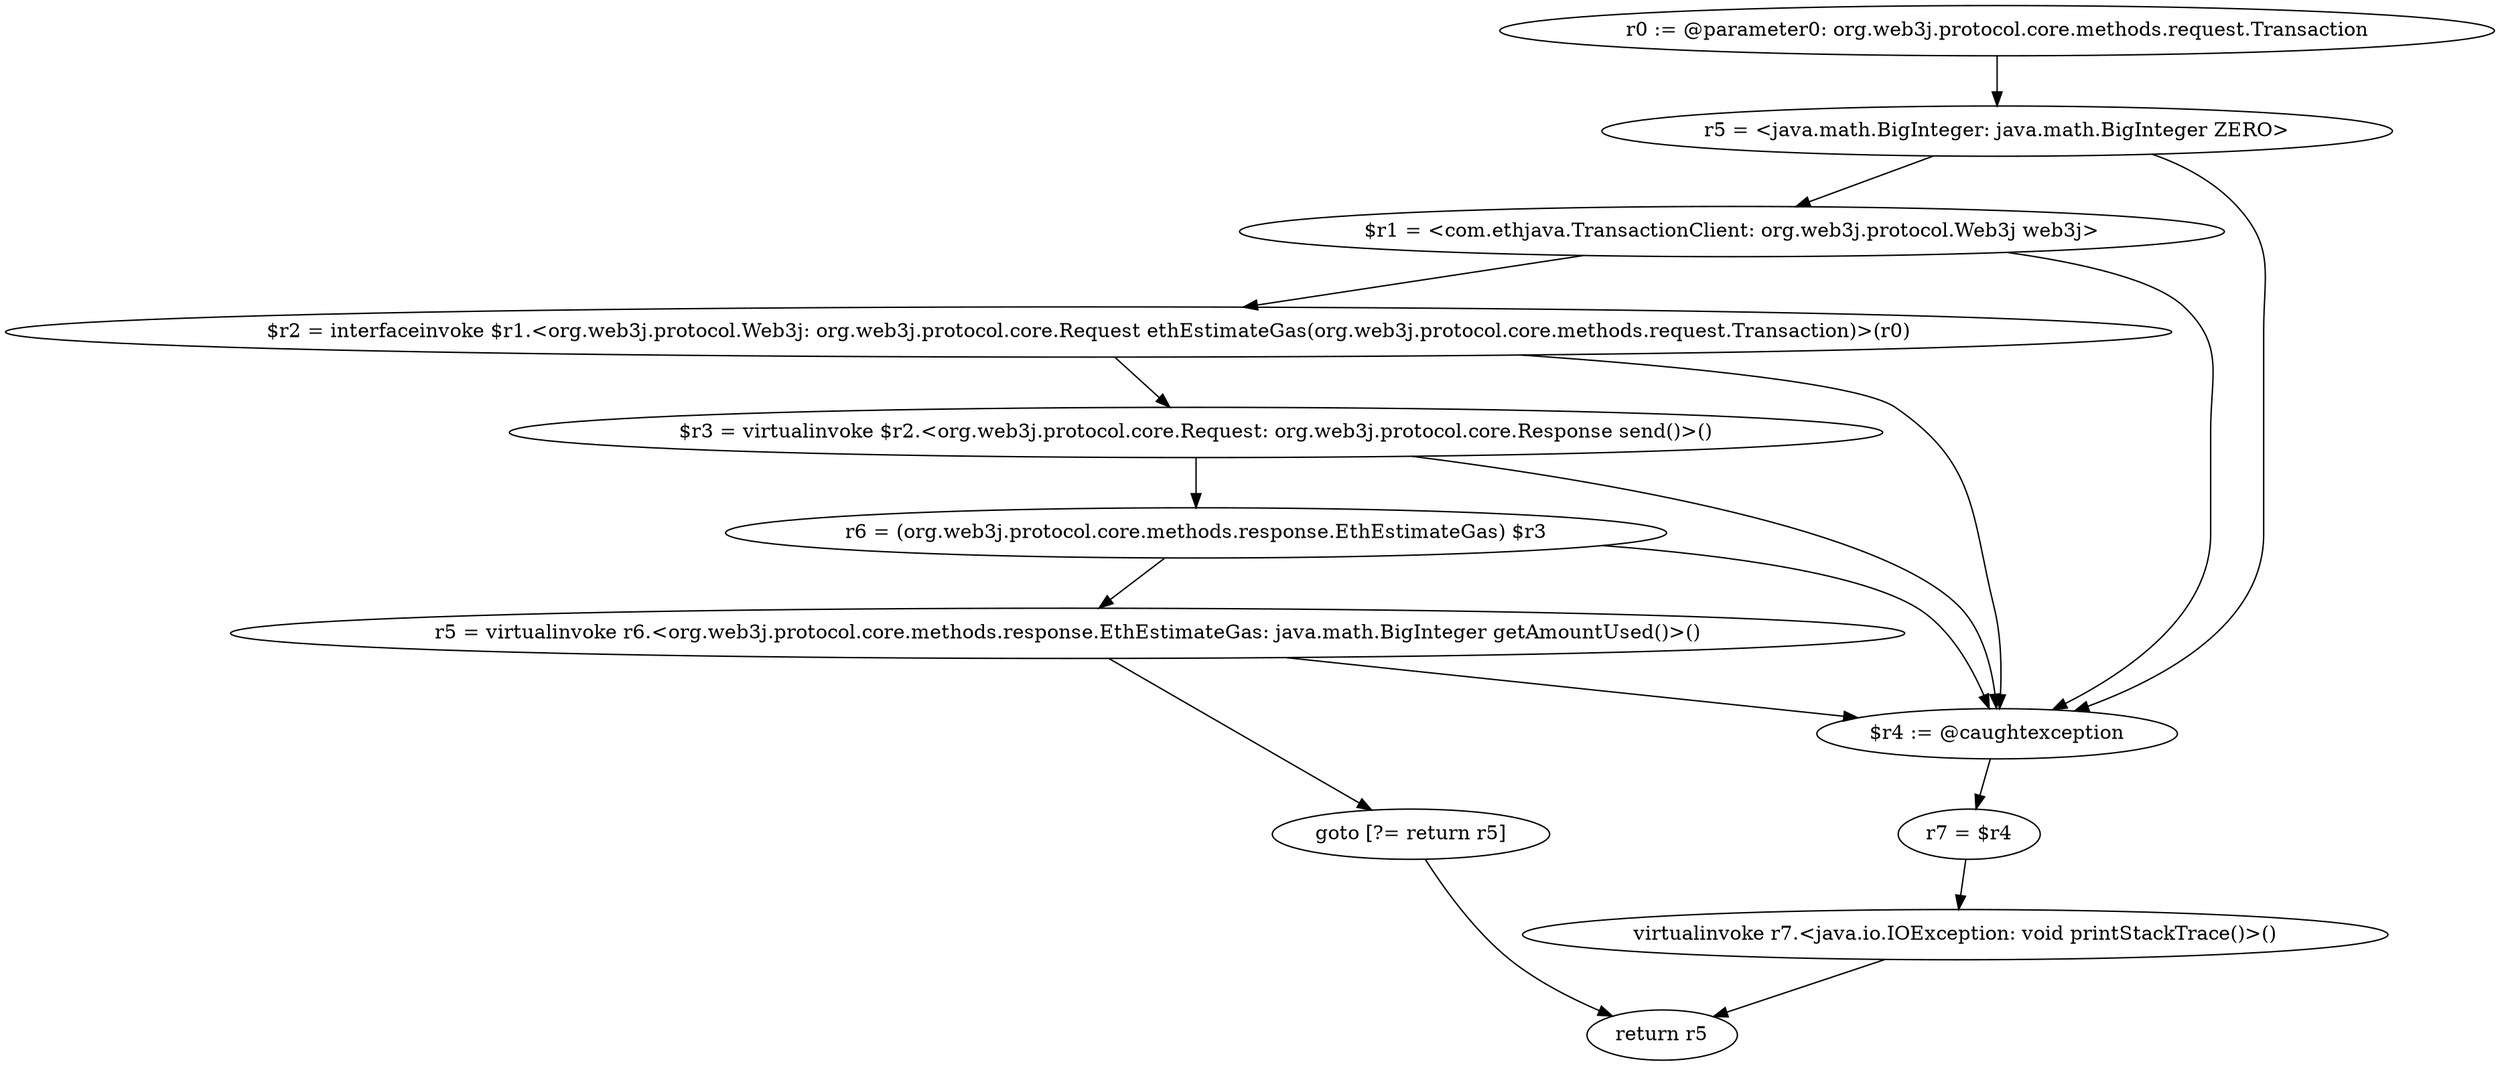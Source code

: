 digraph "unitGraph" {
    "r0 := @parameter0: org.web3j.protocol.core.methods.request.Transaction"
    "r5 = <java.math.BigInteger: java.math.BigInteger ZERO>"
    "$r1 = <com.ethjava.TransactionClient: org.web3j.protocol.Web3j web3j>"
    "$r2 = interfaceinvoke $r1.<org.web3j.protocol.Web3j: org.web3j.protocol.core.Request ethEstimateGas(org.web3j.protocol.core.methods.request.Transaction)>(r0)"
    "$r3 = virtualinvoke $r2.<org.web3j.protocol.core.Request: org.web3j.protocol.core.Response send()>()"
    "r6 = (org.web3j.protocol.core.methods.response.EthEstimateGas) $r3"
    "r5 = virtualinvoke r6.<org.web3j.protocol.core.methods.response.EthEstimateGas: java.math.BigInteger getAmountUsed()>()"
    "goto [?= return r5]"
    "$r4 := @caughtexception"
    "r7 = $r4"
    "virtualinvoke r7.<java.io.IOException: void printStackTrace()>()"
    "return r5"
    "r0 := @parameter0: org.web3j.protocol.core.methods.request.Transaction"->"r5 = <java.math.BigInteger: java.math.BigInteger ZERO>";
    "r5 = <java.math.BigInteger: java.math.BigInteger ZERO>"->"$r1 = <com.ethjava.TransactionClient: org.web3j.protocol.Web3j web3j>";
    "r5 = <java.math.BigInteger: java.math.BigInteger ZERO>"->"$r4 := @caughtexception";
    "$r1 = <com.ethjava.TransactionClient: org.web3j.protocol.Web3j web3j>"->"$r2 = interfaceinvoke $r1.<org.web3j.protocol.Web3j: org.web3j.protocol.core.Request ethEstimateGas(org.web3j.protocol.core.methods.request.Transaction)>(r0)";
    "$r1 = <com.ethjava.TransactionClient: org.web3j.protocol.Web3j web3j>"->"$r4 := @caughtexception";
    "$r2 = interfaceinvoke $r1.<org.web3j.protocol.Web3j: org.web3j.protocol.core.Request ethEstimateGas(org.web3j.protocol.core.methods.request.Transaction)>(r0)"->"$r3 = virtualinvoke $r2.<org.web3j.protocol.core.Request: org.web3j.protocol.core.Response send()>()";
    "$r2 = interfaceinvoke $r1.<org.web3j.protocol.Web3j: org.web3j.protocol.core.Request ethEstimateGas(org.web3j.protocol.core.methods.request.Transaction)>(r0)"->"$r4 := @caughtexception";
    "$r3 = virtualinvoke $r2.<org.web3j.protocol.core.Request: org.web3j.protocol.core.Response send()>()"->"r6 = (org.web3j.protocol.core.methods.response.EthEstimateGas) $r3";
    "$r3 = virtualinvoke $r2.<org.web3j.protocol.core.Request: org.web3j.protocol.core.Response send()>()"->"$r4 := @caughtexception";
    "r6 = (org.web3j.protocol.core.methods.response.EthEstimateGas) $r3"->"r5 = virtualinvoke r6.<org.web3j.protocol.core.methods.response.EthEstimateGas: java.math.BigInteger getAmountUsed()>()";
    "r6 = (org.web3j.protocol.core.methods.response.EthEstimateGas) $r3"->"$r4 := @caughtexception";
    "r5 = virtualinvoke r6.<org.web3j.protocol.core.methods.response.EthEstimateGas: java.math.BigInteger getAmountUsed()>()"->"goto [?= return r5]";
    "r5 = virtualinvoke r6.<org.web3j.protocol.core.methods.response.EthEstimateGas: java.math.BigInteger getAmountUsed()>()"->"$r4 := @caughtexception";
    "goto [?= return r5]"->"return r5";
    "$r4 := @caughtexception"->"r7 = $r4";
    "r7 = $r4"->"virtualinvoke r7.<java.io.IOException: void printStackTrace()>()";
    "virtualinvoke r7.<java.io.IOException: void printStackTrace()>()"->"return r5";
}
